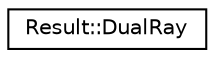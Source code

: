 digraph "Graphical Class Hierarchy"
{
 // LATEX_PDF_SIZE
  edge [fontname="Helvetica",fontsize="10",labelfontname="Helvetica",labelfontsize="10"];
  node [fontname="Helvetica",fontsize="10",shape=record];
  rankdir="LR";
  Node0 [label="Result::DualRay",height=0.2,width=0.4,color="black", fillcolor="white", style="filled",URL="$structoperations__research_1_1math__opt_1_1_result_1_1_dual_ray.html",tooltip=" "];
}

